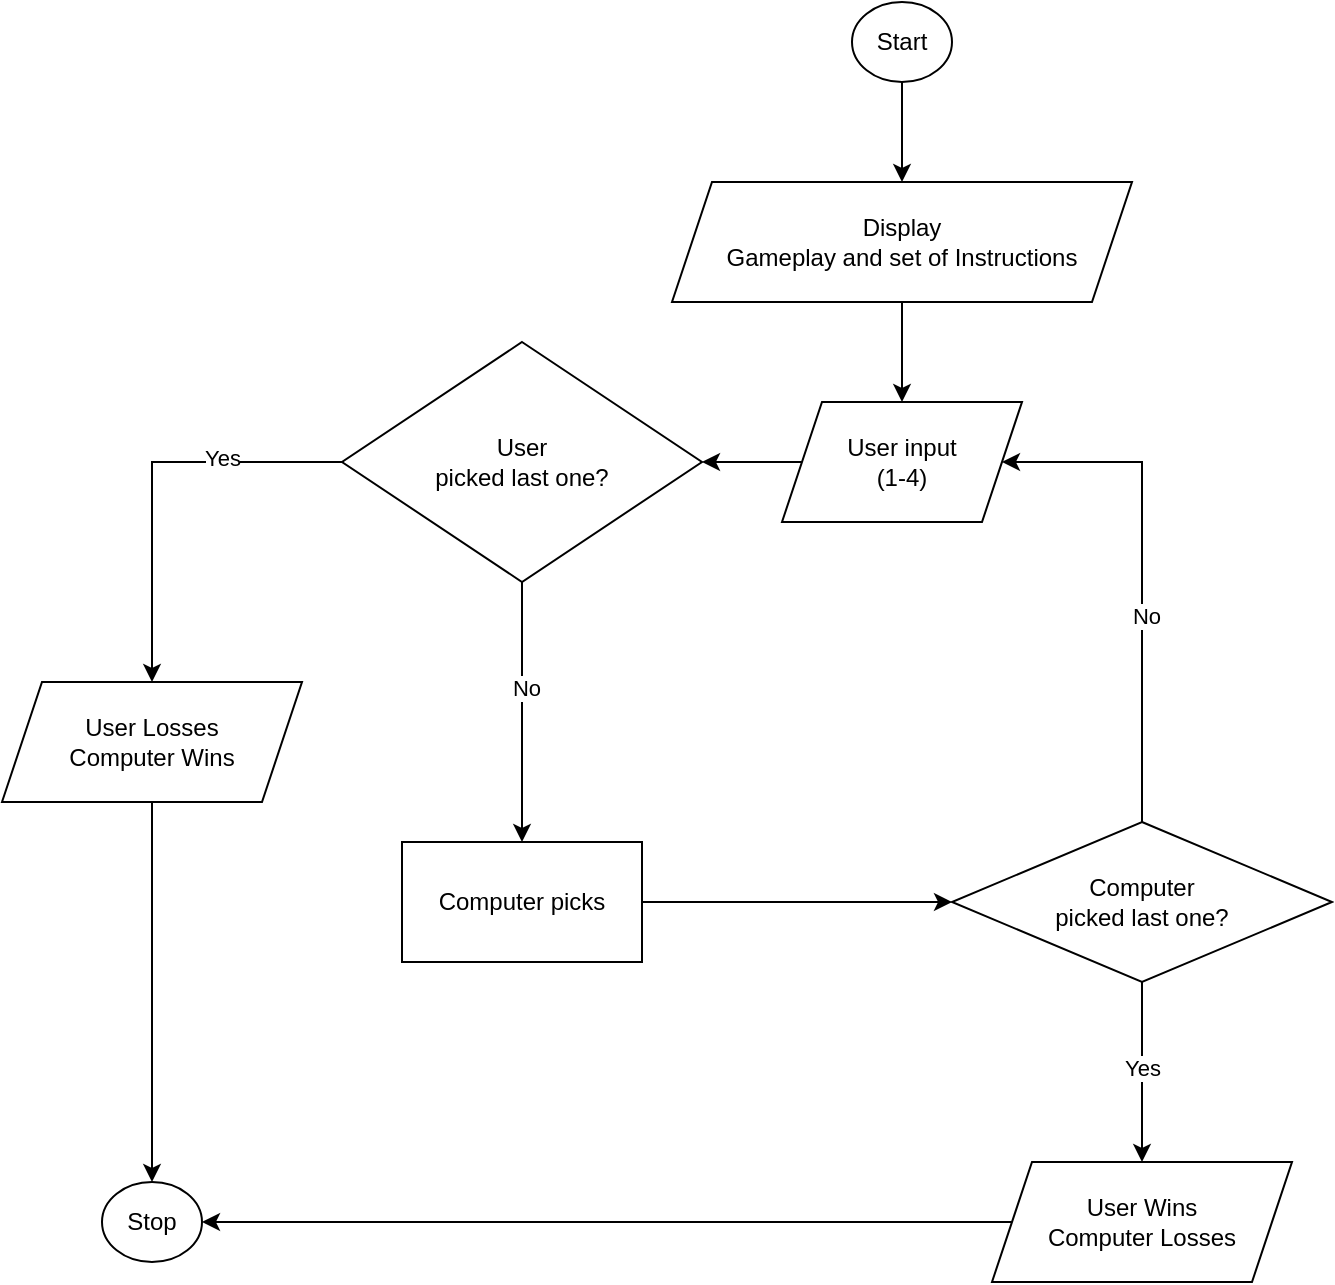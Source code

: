 <mxfile version="22.0.2" type="device">
  <diagram name="Page-1" id="dRJtxMsLr481eajUj3WP">
    <mxGraphModel dx="1440" dy="966" grid="1" gridSize="10" guides="1" tooltips="1" connect="1" arrows="1" fold="1" page="1" pageScale="1" pageWidth="827" pageHeight="1169" math="0" shadow="0">
      <root>
        <mxCell id="0" />
        <mxCell id="1" parent="0" />
        <mxCell id="-f8Au8Ry0PQACbJOqRGN-4" style="edgeStyle=orthogonalEdgeStyle;rounded=0;orthogonalLoop=1;jettySize=auto;html=1;entryX=0.5;entryY=0;entryDx=0;entryDy=0;" edge="1" parent="1" source="-f8Au8Ry0PQACbJOqRGN-1" target="-f8Au8Ry0PQACbJOqRGN-3">
          <mxGeometry relative="1" as="geometry" />
        </mxCell>
        <mxCell id="-f8Au8Ry0PQACbJOqRGN-1" value="Start" style="ellipse;whiteSpace=wrap;html=1;" vertex="1" parent="1">
          <mxGeometry x="506" y="40" width="50" height="40" as="geometry" />
        </mxCell>
        <mxCell id="-f8Au8Ry0PQACbJOqRGN-7" style="edgeStyle=orthogonalEdgeStyle;rounded=0;orthogonalLoop=1;jettySize=auto;html=1;entryX=1;entryY=0.5;entryDx=0;entryDy=0;" edge="1" parent="1" source="-f8Au8Ry0PQACbJOqRGN-2" target="-f8Au8Ry0PQACbJOqRGN-5">
          <mxGeometry relative="1" as="geometry" />
        </mxCell>
        <mxCell id="-f8Au8Ry0PQACbJOqRGN-2" value="User input&lt;br&gt;(1-4)" style="shape=parallelogram;perimeter=parallelogramPerimeter;whiteSpace=wrap;html=1;fixedSize=1;" vertex="1" parent="1">
          <mxGeometry x="471" y="240" width="120" height="60" as="geometry" />
        </mxCell>
        <mxCell id="-f8Au8Ry0PQACbJOqRGN-6" style="edgeStyle=orthogonalEdgeStyle;rounded=0;orthogonalLoop=1;jettySize=auto;html=1;" edge="1" parent="1" source="-f8Au8Ry0PQACbJOqRGN-3" target="-f8Au8Ry0PQACbJOqRGN-2">
          <mxGeometry relative="1" as="geometry" />
        </mxCell>
        <mxCell id="-f8Au8Ry0PQACbJOqRGN-3" value="Display&lt;br&gt;Gameplay and set of Instructions" style="shape=parallelogram;perimeter=parallelogramPerimeter;whiteSpace=wrap;html=1;fixedSize=1;" vertex="1" parent="1">
          <mxGeometry x="416" y="130" width="230" height="60" as="geometry" />
        </mxCell>
        <mxCell id="-f8Au8Ry0PQACbJOqRGN-9" style="edgeStyle=orthogonalEdgeStyle;rounded=0;orthogonalLoop=1;jettySize=auto;html=1;entryX=0.5;entryY=0;entryDx=0;entryDy=0;" edge="1" parent="1" source="-f8Au8Ry0PQACbJOqRGN-5" target="-f8Au8Ry0PQACbJOqRGN-8">
          <mxGeometry relative="1" as="geometry" />
        </mxCell>
        <mxCell id="-f8Au8Ry0PQACbJOqRGN-14" value="No" style="edgeLabel;html=1;align=center;verticalAlign=middle;resizable=0;points=[];" vertex="1" connectable="0" parent="-f8Au8Ry0PQACbJOqRGN-9">
          <mxGeometry x="-0.191" y="2" relative="1" as="geometry">
            <mxPoint as="offset" />
          </mxGeometry>
        </mxCell>
        <mxCell id="-f8Au8Ry0PQACbJOqRGN-13" style="edgeStyle=orthogonalEdgeStyle;rounded=0;orthogonalLoop=1;jettySize=auto;html=1;entryX=0.5;entryY=0;entryDx=0;entryDy=0;" edge="1" parent="1" source="-f8Au8Ry0PQACbJOqRGN-5" target="-f8Au8Ry0PQACbJOqRGN-10">
          <mxGeometry relative="1" as="geometry">
            <mxPoint x="211" y="370" as="targetPoint" />
          </mxGeometry>
        </mxCell>
        <mxCell id="-f8Au8Ry0PQACbJOqRGN-15" value="Yes" style="edgeLabel;html=1;align=center;verticalAlign=middle;resizable=0;points=[];" vertex="1" connectable="0" parent="-f8Au8Ry0PQACbJOqRGN-13">
          <mxGeometry x="-0.408" y="-2" relative="1" as="geometry">
            <mxPoint as="offset" />
          </mxGeometry>
        </mxCell>
        <mxCell id="-f8Au8Ry0PQACbJOqRGN-5" value="User&lt;br&gt;picked last one?" style="rhombus;whiteSpace=wrap;html=1;" vertex="1" parent="1">
          <mxGeometry x="251" y="210" width="180" height="120" as="geometry" />
        </mxCell>
        <mxCell id="-f8Au8Ry0PQACbJOqRGN-17" style="edgeStyle=orthogonalEdgeStyle;rounded=0;orthogonalLoop=1;jettySize=auto;html=1;entryX=0;entryY=0.5;entryDx=0;entryDy=0;" edge="1" parent="1" source="-f8Au8Ry0PQACbJOqRGN-8" target="-f8Au8Ry0PQACbJOqRGN-16">
          <mxGeometry relative="1" as="geometry" />
        </mxCell>
        <mxCell id="-f8Au8Ry0PQACbJOqRGN-8" value="Computer picks" style="rounded=0;whiteSpace=wrap;html=1;" vertex="1" parent="1">
          <mxGeometry x="281" y="460" width="120" height="60" as="geometry" />
        </mxCell>
        <mxCell id="-f8Au8Ry0PQACbJOqRGN-23" style="edgeStyle=orthogonalEdgeStyle;rounded=0;orthogonalLoop=1;jettySize=auto;html=1;" edge="1" parent="1" source="-f8Au8Ry0PQACbJOqRGN-10" target="-f8Au8Ry0PQACbJOqRGN-22">
          <mxGeometry relative="1" as="geometry" />
        </mxCell>
        <mxCell id="-f8Au8Ry0PQACbJOqRGN-10" value="User Losses&lt;br&gt;Computer Wins" style="shape=parallelogram;perimeter=parallelogramPerimeter;whiteSpace=wrap;html=1;fixedSize=1;" vertex="1" parent="1">
          <mxGeometry x="81" y="380" width="150" height="60" as="geometry" />
        </mxCell>
        <mxCell id="-f8Au8Ry0PQACbJOqRGN-24" style="edgeStyle=orthogonalEdgeStyle;rounded=0;orthogonalLoop=1;jettySize=auto;html=1;entryX=1;entryY=0.5;entryDx=0;entryDy=0;" edge="1" parent="1" source="-f8Au8Ry0PQACbJOqRGN-11" target="-f8Au8Ry0PQACbJOqRGN-22">
          <mxGeometry relative="1" as="geometry" />
        </mxCell>
        <mxCell id="-f8Au8Ry0PQACbJOqRGN-11" value="User Wins&lt;br&gt;Computer Losses" style="shape=parallelogram;perimeter=parallelogramPerimeter;whiteSpace=wrap;html=1;fixedSize=1;" vertex="1" parent="1">
          <mxGeometry x="576" y="620" width="150" height="60" as="geometry" />
        </mxCell>
        <mxCell id="-f8Au8Ry0PQACbJOqRGN-18" style="edgeStyle=orthogonalEdgeStyle;rounded=0;orthogonalLoop=1;jettySize=auto;html=1;entryX=1;entryY=0.5;entryDx=0;entryDy=0;" edge="1" parent="1" source="-f8Au8Ry0PQACbJOqRGN-16" target="-f8Au8Ry0PQACbJOqRGN-2">
          <mxGeometry relative="1" as="geometry">
            <Array as="points">
              <mxPoint x="651" y="270" />
            </Array>
          </mxGeometry>
        </mxCell>
        <mxCell id="-f8Au8Ry0PQACbJOqRGN-19" value="No" style="edgeLabel;html=1;align=center;verticalAlign=middle;resizable=0;points=[];" vertex="1" connectable="0" parent="-f8Au8Ry0PQACbJOqRGN-18">
          <mxGeometry x="-0.176" y="-2" relative="1" as="geometry">
            <mxPoint as="offset" />
          </mxGeometry>
        </mxCell>
        <mxCell id="-f8Au8Ry0PQACbJOqRGN-20" style="edgeStyle=orthogonalEdgeStyle;rounded=0;orthogonalLoop=1;jettySize=auto;html=1;entryX=0.5;entryY=0;entryDx=0;entryDy=0;" edge="1" parent="1" source="-f8Au8Ry0PQACbJOqRGN-16" target="-f8Au8Ry0PQACbJOqRGN-11">
          <mxGeometry relative="1" as="geometry" />
        </mxCell>
        <mxCell id="-f8Au8Ry0PQACbJOqRGN-21" value="Yes" style="edgeLabel;html=1;align=center;verticalAlign=middle;resizable=0;points=[];" vertex="1" connectable="0" parent="-f8Au8Ry0PQACbJOqRGN-20">
          <mxGeometry x="-0.039" relative="1" as="geometry">
            <mxPoint as="offset" />
          </mxGeometry>
        </mxCell>
        <mxCell id="-f8Au8Ry0PQACbJOqRGN-16" value="Computer&lt;br&gt;picked last one?" style="rhombus;whiteSpace=wrap;html=1;" vertex="1" parent="1">
          <mxGeometry x="556" y="450" width="190" height="80" as="geometry" />
        </mxCell>
        <mxCell id="-f8Au8Ry0PQACbJOqRGN-22" value="Stop" style="ellipse;whiteSpace=wrap;html=1;" vertex="1" parent="1">
          <mxGeometry x="131" y="630" width="50" height="40" as="geometry" />
        </mxCell>
      </root>
    </mxGraphModel>
  </diagram>
</mxfile>
